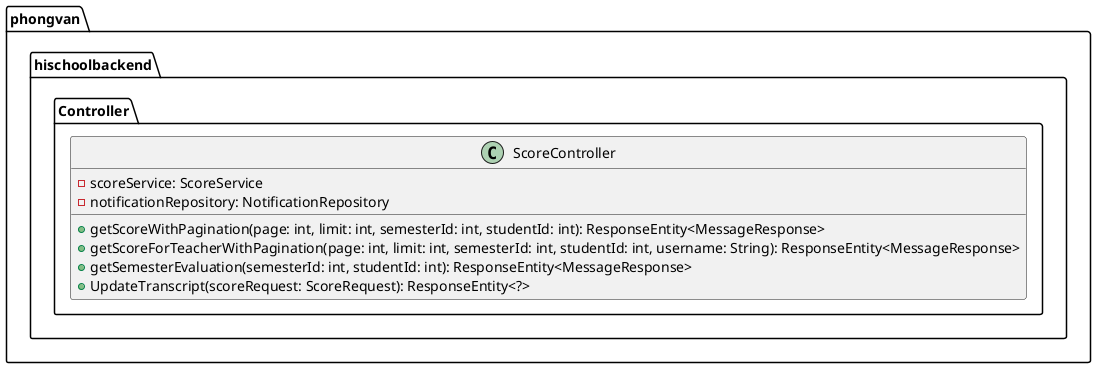 @startuml

package phongvan.hischoolbackend.Controller {
    class ScoreController {
        - scoreService: ScoreService
        - notificationRepository: NotificationRepository

        + getScoreWithPagination(page: int, limit: int, semesterId: int, studentId: int): ResponseEntity<MessageResponse>
        + getScoreForTeacherWithPagination(page: int, limit: int, semesterId: int, studentId: int, username: String): ResponseEntity<MessageResponse>
        + getSemesterEvaluation(semesterId: int, studentId: int): ResponseEntity<MessageResponse>
        + UpdateTranscript(scoreRequest: ScoreRequest): ResponseEntity<?>
    }
}

@enduml

